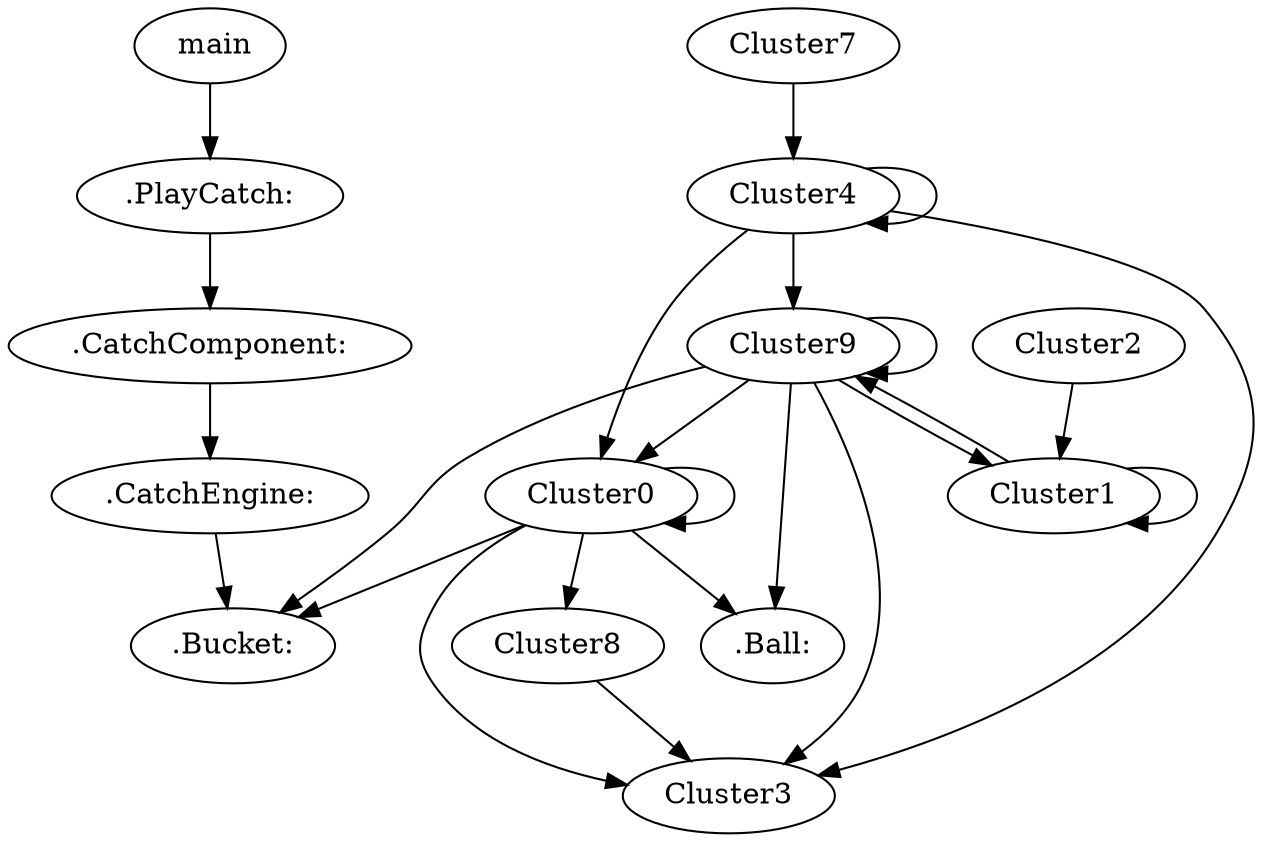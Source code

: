 digraph "Catch" {
" main"
".PlayCatch:"
" main"->".PlayCatch:"
".PlayCatch:"
".CatchComponent:"
".PlayCatch:"->".CatchComponent:"
".CatchComponent:"
".CatchEngine:"
".CatchComponent:"->".CatchEngine:"
"Cluster7"
"Cluster4"
"Cluster7"->"Cluster4"
".CatchEngine:"
".Bucket:"
".CatchEngine:"->".Bucket:"
"Cluster4"
"Cluster9"
"Cluster4"->"Cluster9"
"Cluster4"
"Cluster4"
"Cluster4"->"Cluster4"
"Cluster9"
"Cluster9"
"Cluster9"->"Cluster9"
"Cluster9"
"Cluster3"
"Cluster9"->"Cluster3"
"Cluster9"
"Cluster0"
"Cluster9"->"Cluster0"
"Cluster4"
"Cluster3"
"Cluster4"->"Cluster3"
"Cluster4"
"Cluster0"
"Cluster4"->"Cluster0"
"Cluster0"
".Bucket:"
"Cluster0"->".Bucket:"
"Cluster0"
".Ball:"
"Cluster0"->".Ball:"
"Cluster9"
"Cluster1"
"Cluster9"->"Cluster1"
"Cluster0"
"Cluster8"
"Cluster0"->"Cluster8"
"Cluster0"
"Cluster0"
"Cluster0"->"Cluster0"
"Cluster0"
"Cluster3"
"Cluster0"->"Cluster3"
"Cluster2"
"Cluster1"
"Cluster2"->"Cluster1"
"Cluster9"
".Bucket:"
"Cluster9"->".Bucket:"
"Cluster1"
"Cluster9"
"Cluster1"->"Cluster9"
"Cluster8"
"Cluster3"
"Cluster8"->"Cluster3"
"Cluster1"
"Cluster1"
"Cluster1"->"Cluster1"
"Cluster9"
".Ball:"
"Cluster9"->".Ball:"
}
digraph "Comet" {
" main"
".Play:"
" main"->".Play:"
" main"
"Cluster0"
" main"->"Cluster0"
".Play:"
".ListeningGameComponent:"
".Play:"->".ListeningGameComponent:"
"Cluster7"
" access$1"
"Cluster7"->" access$1"
"Cluster7"
" access$0"
"Cluster7"->" access$0"
".ListeningGameComponent:"
".GameComponent:"
".ListeningGameComponent:"->".GameComponent:"
"Cluster7"
"Cluster8"
"Cluster7"->"Cluster8"
"Cluster7"
"Cluster4"
"Cluster7"->"Cluster4"
"Cluster7"
"Cluster1"
"Cluster7"->"Cluster1"
" access$1"
"Cluster6"
" access$1"->"Cluster6"
" access$0"
"Cluster3"
" access$0"->"Cluster3"
".GameComponent:"
":"
".GameComponent:"->":"
".GameComponent:"
"Cluster7"
".GameComponent:"->"Cluster7"
"Cluster4"
"Cluster5"
"Cluster4"->"Cluster5"
"Cluster4"
"Cluster7"
"Cluster4"->"Cluster7"
"Cluster4"
"Cluster2"
"Cluster4"->"Cluster2"
"Cluster4"
"Cluster9"
"Cluster4"->"Cluster9"
"Cluster4"
"Cluster4"
"Cluster4"->"Cluster4"
"Cluster4"
"Cluster0"
"Cluster4"->"Cluster0"
"Cluster4"
"Cluster3"
"Cluster4"->"Cluster3"
"Cluster4"
".Comet:"
"Cluster4"->".Comet:"
"Cluster4"
".Planet:"
"Cluster4"->".Planet:"
"Cluster4"
".Goal:"
"Cluster4"->".Goal:"
"Cluster1"
"Cluster1"
"Cluster1"->"Cluster1"
"Cluster1"
"Cluster2"
"Cluster1"->"Cluster2"
"Cluster9"
"Cluster8"
"Cluster9"->"Cluster8"
"Cluster9"
"Cluster3"
"Cluster9"->"Cluster3"
".Comet:"
".Planet:"
".Comet:"->".Planet:"
}
digraph "Craps" {
" main"
".PlayCraps:"
" main"->".PlayCraps:"
".PlayCraps:"
".CrapsComponent:"
".PlayCraps:"->".CrapsComponent:"
".CrapsComponent:"
".CrapsEngine:"
".CrapsComponent:"->".CrapsEngine:"
".CrapsComponent:"
"Cluster3"
".CrapsComponent:"->"Cluster3"
".CrapsEngine:"
".CrapsGame:"
".CrapsEngine:"->".CrapsGame:"
"Cluster3"
"Cluster3"
"Cluster3"->"Cluster3"
".CrapsGame:"
".Dice:"
".CrapsGame:"->".Dice:"
".Dice:"
".Dice:"
".Dice:"->".Dice:"
"Cluster2"
"Cluster1"
"Cluster2"->"Cluster1"
"Cluster1"
"Cluster1"
"Cluster1"->"Cluster1"
"Cluster1"
"Cluster3"
"Cluster1"->"Cluster3"
"Cluster7"
"Cluster1"
"Cluster7"->"Cluster1"
"Cluster7"
"Cluster2"
"Cluster7"->"Cluster2"
"Cluster7"
"Cluster0"
"Cluster7"->"Cluster0"
"Cluster2"
"Cluster3"
"Cluster2"->"Cluster3"
"Cluster0"
"Cluster3"
"Cluster0"->"Cluster3"
"Cluster0"
".CrapsGame:"
"Cluster0"->".CrapsGame:"
"Cluster0"
"Cluster0"
"Cluster0"->"Cluster0"
"Cluster0"
".Dice:"
"Cluster0"->".Dice:"
}
digraph "FallDown" {
" main"
".PlayFallDown:"
" main"->".PlayFallDown:"
".PlayFallDown:"
".FallDownComponent:"
".PlayFallDown:"->".FallDownComponent:"
".FallDownComponent:"
".FallDownEngine:"
".FallDownComponent:"->".FallDownEngine:"
"Cluster7"
"Cluster4"
"Cluster7"->"Cluster4"
".FallDownEngine:"
"Cluster0"
".FallDownEngine:"->"Cluster0"
".FallDownEngine:"
".Ball:"
".FallDownEngine:"->".Ball:"
"Cluster4"
"Cluster9"
"Cluster4"->"Cluster9"
"Cluster4"
"Cluster4"
"Cluster4"->"Cluster4"
"Cluster0"
".Brick:"
"Cluster0"->".Brick:"
".Ball:"
".Ball:"
".Ball:"->".Ball:"
"Cluster9"
"Cluster9"
"Cluster9"->"Cluster9"
"Cluster9"
"Cluster4"
"Cluster9"->"Cluster4"
"Cluster9"
"Cluster3"
"Cluster9"->"Cluster3"
"Cluster4"
"Cluster3"
"Cluster4"->"Cluster3"
"Cluster4"
"Cluster0"
"Cluster4"->"Cluster0"
"Cluster9"
".Ball:"
"Cluster9"->".Ball:"
"Cluster4"
".Ball:"
"Cluster4"->".Ball:"
"Cluster4"
"Cluster5"
"Cluster4"->"Cluster5"
"Cluster4"
"Cluster6"
"Cluster4"->"Cluster6"
"Cluster2"
"Cluster1"
"Cluster2"->"Cluster1"
"Cluster9"
".Brick:"
"Cluster9"->".Brick:"
"Cluster5"
".Ball:"
"Cluster5"->".Ball:"
"Cluster6"
".Ball:"
"Cluster6"->".Ball:"
"Cluster1"
"Cluster3"
"Cluster1"->"Cluster3"
"Cluster1"
"Cluster1"
"Cluster1"->"Cluster1"
"Cluster0"
"Cluster3"
"Cluster0"->"Cluster3"
}
digraph "Frogger" {
" main"
".PlayFrogger:"
" main"->".PlayFrogger:"
".PlayFrogger:"
".Cronometro:"
".PlayFrogger:"->".Cronometro:"
".PlayFrogger:"
"Cluster6"
".PlayFrogger:"->"Cluster6"
".PlayFrogger:"
".FroggerComponent:"
".PlayFrogger:"->".FroggerComponent:"
".Cronometro:"
":"
".Cronometro:"->":"
".FroggerComponent:"
"Cluster0"
".FroggerComponent:"->"Cluster0"
".FroggerComponent:"
"Cluster6"
".FroggerComponent:"->"Cluster6"
".FroggerComponent:"
".FroggerLevelEngine:"
".FroggerComponent:"->".FroggerLevelEngine:"
"Cluster7"
"Cluster4"
"Cluster7"->"Cluster4"
"Cluster6"
".FroggerLevel:"
"Cluster6"->".FroggerLevel:"
".FroggerLevelEngine:"
"Cluster9"
".FroggerLevelEngine:"->"Cluster9"
".FroggerLevelEngine:"
"Cluster3"
".FroggerLevelEngine:"->"Cluster3"
".FroggerLevelEngine:"
".FroggerLevelEngine:"
".FroggerLevelEngine:"->".FroggerLevelEngine:"
"Cluster4"
"Cluster0"
"Cluster4"->"Cluster0"
"Cluster4"
"Cluster1"
"Cluster4"->"Cluster1"
"Cluster4"
"Cluster9"
"Cluster4"->"Cluster9"
"Cluster4"
"Cluster4"
"Cluster4"->"Cluster4"
"Cluster4"
".FroggerLevelEngine:"
"Cluster4"->".FroggerLevelEngine:"
"Cluster4"
"Cluster6"
"Cluster4"->"Cluster6"
"Cluster4"
"Cluster3"
"Cluster4"->"Cluster3"
"Cluster4"
"Cluster5"
"Cluster4"->"Cluster5"
"Cluster6"
" access$1"
"Cluster6"->" access$1"
"Cluster6"
" access$0"
"Cluster6"->" access$0"
".FroggerLevelEngine:"
".TrafficPattern:"
".FroggerLevelEngine:"->".TrafficPattern:"
".FroggerLevelEngine:"
".Frog:"
".FroggerLevelEngine:"->".Frog:"
"Cluster0"
"Cluster0"
"Cluster0"->"Cluster0"
"Cluster1"
"Cluster1"
"Cluster1"->"Cluster1"
"Cluster9"
"Cluster9"
"Cluster9"->"Cluster9"
"Cluster5"
"Cluster1"
"Cluster5"->"Cluster1"
".TrafficPattern:"
"Cluster9"
".TrafficPattern:"->"Cluster9"
"Cluster0"
"Cluster9"
"Cluster0"->"Cluster9"
"Cluster1"
"Cluster9"
"Cluster1"->"Cluster9"
"Cluster0"
"Cluster4"
"Cluster0"->"Cluster4"
"Cluster0"
"Cluster3"
"Cluster0"->"Cluster3"
"Cluster2"
"Cluster1"
"Cluster2"->"Cluster1"
"Cluster9"
".Car:"
"Cluster9"->".Car:"
"Cluster9"
".Frog:"
"Cluster9"->".Frog:"
"Cluster9"
"Cluster3"
"Cluster9"->"Cluster3"
"Cluster9"
"Cluster4"
"Cluster9"->"Cluster4"
"Cluster0"
"Cluster7"
"Cluster0"->"Cluster7"
"Cluster1"
"Cluster6"
"Cluster1"->"Cluster6"
"Cluster4"
".Car:"
"Cluster4"->".Car:"
"Cluster7"
".Car:"
"Cluster7"->".Car:"
}
digraph "MathHero" {
" main"
".MathHero:"
" main"->".MathHero:"
" main"
"Cluster0"
" main"->"Cluster0"
".MathHero:"
"Cluster3"
".MathHero:"->"Cluster3"
".MathHero:"
".ListeningGameComponent:"
".MathHero:"->".ListeningGameComponent:"
".MathHero:"
"Cluster5"
".MathHero:"->"Cluster5"
"Cluster3"
".Player:"
"Cluster3"->".Player:"
"Cluster3"
".Addition:"
"Cluster3"->".Addition:"
"Cluster3"
".Level:"
"Cluster3"->".Level:"
"Cluster3"
".Multiplication:"
"Cluster3"->".Multiplication:"
"Cluster3"
".Subtraction:"
"Cluster3"->".Subtraction:"
"Cluster3"
".Division:"
"Cluster3"->".Division:"
"Cluster3"
".BigAddition:"
"Cluster3"->".BigAddition:"
"Cluster3"
".BigMultiplication:"
"Cluster3"->".BigMultiplication:"
"Cluster3"
".World:"
"Cluster3"->".World:"
"Cluster7"
" access$1"
"Cluster7"->" access$1"
"Cluster7"
" access$0"
"Cluster7"->" access$0"
".ListeningGameComponent:"
".GameComponent:"
".ListeningGameComponent:"->".GameComponent:"
"Cluster5"
":"
"Cluster5"->":"
"Cluster5"
"Cluster7"
"Cluster5"->"Cluster7"
".Addition:"
".Enemy:"
".Addition:"->".Enemy:"
".Multiplication:"
".Enemy:"
".Multiplication:"->".Enemy:"
".Subtraction:"
".Enemy:"
".Subtraction:"->".Enemy:"
".Division:"
".Enemy:"
".Division:"->".Enemy:"
".BigAddition:"
".Enemy:"
".BigAddition:"->".Enemy:"
".BigMultiplication:"
".Enemy:"
".BigMultiplication:"->".Enemy:"
"Cluster7"
"Cluster8"
"Cluster7"->"Cluster8"
"Cluster7"
"Cluster4"
"Cluster7"->"Cluster4"
"Cluster7"
"Cluster1"
"Cluster7"->"Cluster1"
" access$1"
"Cluster6"
" access$1"->"Cluster6"
" access$0"
"Cluster3"
" access$0"->"Cluster3"
"Cluster4"
"Cluster4"
"Cluster4"->"Cluster4"
"Cluster1"
"Cluster1"
"Cluster1"->"Cluster1"
"Cluster4"
"Cluster3"
"Cluster4"->"Cluster3"
"Cluster4"
"Cluster8"
"Cluster4"->"Cluster8"
"Cluster4"
"Cluster9"
"Cluster4"->"Cluster9"
"Cluster4"
"Cluster6"
"Cluster4"->"Cluster6"
"Cluster4"
"Cluster0"
"Cluster4"->"Cluster0"
"Cluster1"
"Cluster3"
"Cluster1"->"Cluster3"
"Cluster3"
"Cluster8"
"Cluster3"->"Cluster8"
"Cluster1"
"Cluster0"
"Cluster1"->"Cluster0"
"Cluster1"
" arrowX1"
"Cluster1"->" arrowX1"
"Cluster1"
" arrowY1"
"Cluster1"->" arrowY1"
"Cluster1"
" arrowX2"
"Cluster1"->" arrowX2"
"Cluster1"
" arrowY2"
"Cluster1"->" arrowY2"
"Cluster7"
"Cluster7"
"Cluster7"->"Cluster7"
"Cluster7"
"Cluster3"
"Cluster7"->"Cluster3"
"Cluster7"
"Cluster9"
"Cluster7"->"Cluster9"
"Cluster9"
"Cluster3"
"Cluster9"->"Cluster3"
"Cluster9"
"Cluster8"
"Cluster9"->"Cluster8"
"Cluster7"
"Cluster0"
"Cluster7"->"Cluster0"
}
digraph "Pong" {
" main"
".PlayPong:"
" main"->".PlayPong:"
".PlayPong:"
".PongComponent:"
".PlayPong:"->".PongComponent:"
".PongComponent:"
".PongEnvironment:"
".PongComponent:"->".PongEnvironment:"
".PongComponent:"
"Cluster6"
".PongComponent:"->"Cluster6"
"Cluster7"
"Cluster4"
"Cluster7"->"Cluster4"
".PongEnvironment:"
".Ball:"
".PongEnvironment:"->".Ball:"
".PongEnvironment:"
".Paddle:"
".PongEnvironment:"->".Paddle:"
"Cluster4"
"Cluster4"
"Cluster4"->"Cluster4"
"Cluster4"
"Cluster3"
"Cluster4"->"Cluster3"
"Cluster4"
"Cluster0"
"Cluster4"->"Cluster0"
"Cluster4"
"Cluster1"
"Cluster4"->"Cluster1"
"Cluster4"
"Cluster9"
"Cluster4"->"Cluster9"
"Cluster4"
"Cluster8"
"Cluster4"->"Cluster8"
"Cluster0"
"Cluster9"
"Cluster0"->"Cluster9"
"Cluster1"
"Cluster9"
"Cluster1"->"Cluster9"
"Cluster2"
"Cluster1"
"Cluster2"->"Cluster1"
"Cluster9"
"Cluster0"
"Cluster9"->"Cluster0"
"Cluster9"
"Cluster9"
"Cluster9"->"Cluster9"
"Cluster8"
"Cluster3"
"Cluster8"->"Cluster3"
"Cluster4"
".Ball:"
"Cluster4"->".Ball:"
"Cluster4"
".Paddle:"
"Cluster4"->".Paddle:"
"Cluster8"
".Ball:"
"Cluster8"->".Ball:"
"Cluster8"
".Paddle:"
"Cluster8"->".Paddle:"
"Cluster1"
"Cluster1"
"Cluster1"->"Cluster1"
}
digraph "Tetris" {
" main"
".PlayTetris:"
" main"->".PlayTetris:"
".PlayTetris:"
".TetrisComponent:"
".PlayTetris:"->".TetrisComponent:"
".TetrisComponent:"
".TetrisGrid:"
".TetrisComponent:"->".TetrisGrid:"
".TetrisComponent:"
"Cluster3"
".TetrisComponent:"->"Cluster3"
"Cluster7"
"Cluster4"
"Cluster7"->"Cluster4"
".TetrisGrid:"
".BlockGrid:"
".TetrisGrid:"->".BlockGrid:"
"Cluster3"
"Cluster3"
"Cluster3"->"Cluster3"
"Cluster4"
"Cluster1"
"Cluster4"->"Cluster1"
"Cluster4"
"Cluster4"
"Cluster4"->"Cluster4"
"Cluster4"
"Cluster3"
"Cluster4"->"Cluster3"
"Cluster1"
"Cluster1"
"Cluster1"->"Cluster1"
"Cluster1"
"Cluster2"
"Cluster1"->"Cluster2"
"Cluster4"
"Cluster2"
"Cluster4"->"Cluster2"
"Cluster4"
"Cluster6"
"Cluster4"->"Cluster6"
"Cluster1"
".TetrisBlock:"
"Cluster1"->".TetrisBlock:"
"Cluster2"
"Cluster3"
"Cluster2"->"Cluster3"
"Cluster2"
"Cluster5"
"Cluster2"->"Cluster5"
"Cluster2"
"Cluster2"
"Cluster2"->"Cluster2"
"Cluster6"
".TetrisBlock:"
"Cluster6"->".TetrisBlock:"
"Cluster2"
"Cluster1"
"Cluster2"->"Cluster1"
".TetrisBlock:"
".TetrisBlock:"
".TetrisBlock:"->".TetrisBlock:"
"Cluster5"
"Cluster4"
"Cluster5"->"Cluster4"
"Cluster5"
"Cluster3"
"Cluster5"->"Cluster3"
"Cluster3"
".TetrisBlock:"
"Cluster3"->".TetrisBlock:"
"Cluster1"
"Cluster4"
"Cluster1"->"Cluster4"
"Cluster1"
"Cluster3"
"Cluster1"->"Cluster3"
"Cluster1"
"Cluster6"
"Cluster1"->"Cluster6"
"Cluster7"
"Cluster9"
"Cluster7"->"Cluster9"
"Cluster7"
"Cluster1"
"Cluster7"->"Cluster1"
"Cluster7"
"Cluster6"
"Cluster7"->"Cluster6"
"Cluster9"
"Cluster9"
"Cluster9"->"Cluster9"
"Cluster9"
"Cluster2"
"Cluster9"->"Cluster2"
"Cluster6"
"Cluster6"
"Cluster6"->"Cluster6"
"Cluster6"
"Cluster2"
"Cluster6"->"Cluster2"
"Cluster9"
".TetrisBlock:"
"Cluster9"->".TetrisBlock:"
"Cluster4"
".TetrisBlock:"
"Cluster4"->".TetrisBlock:"
}
